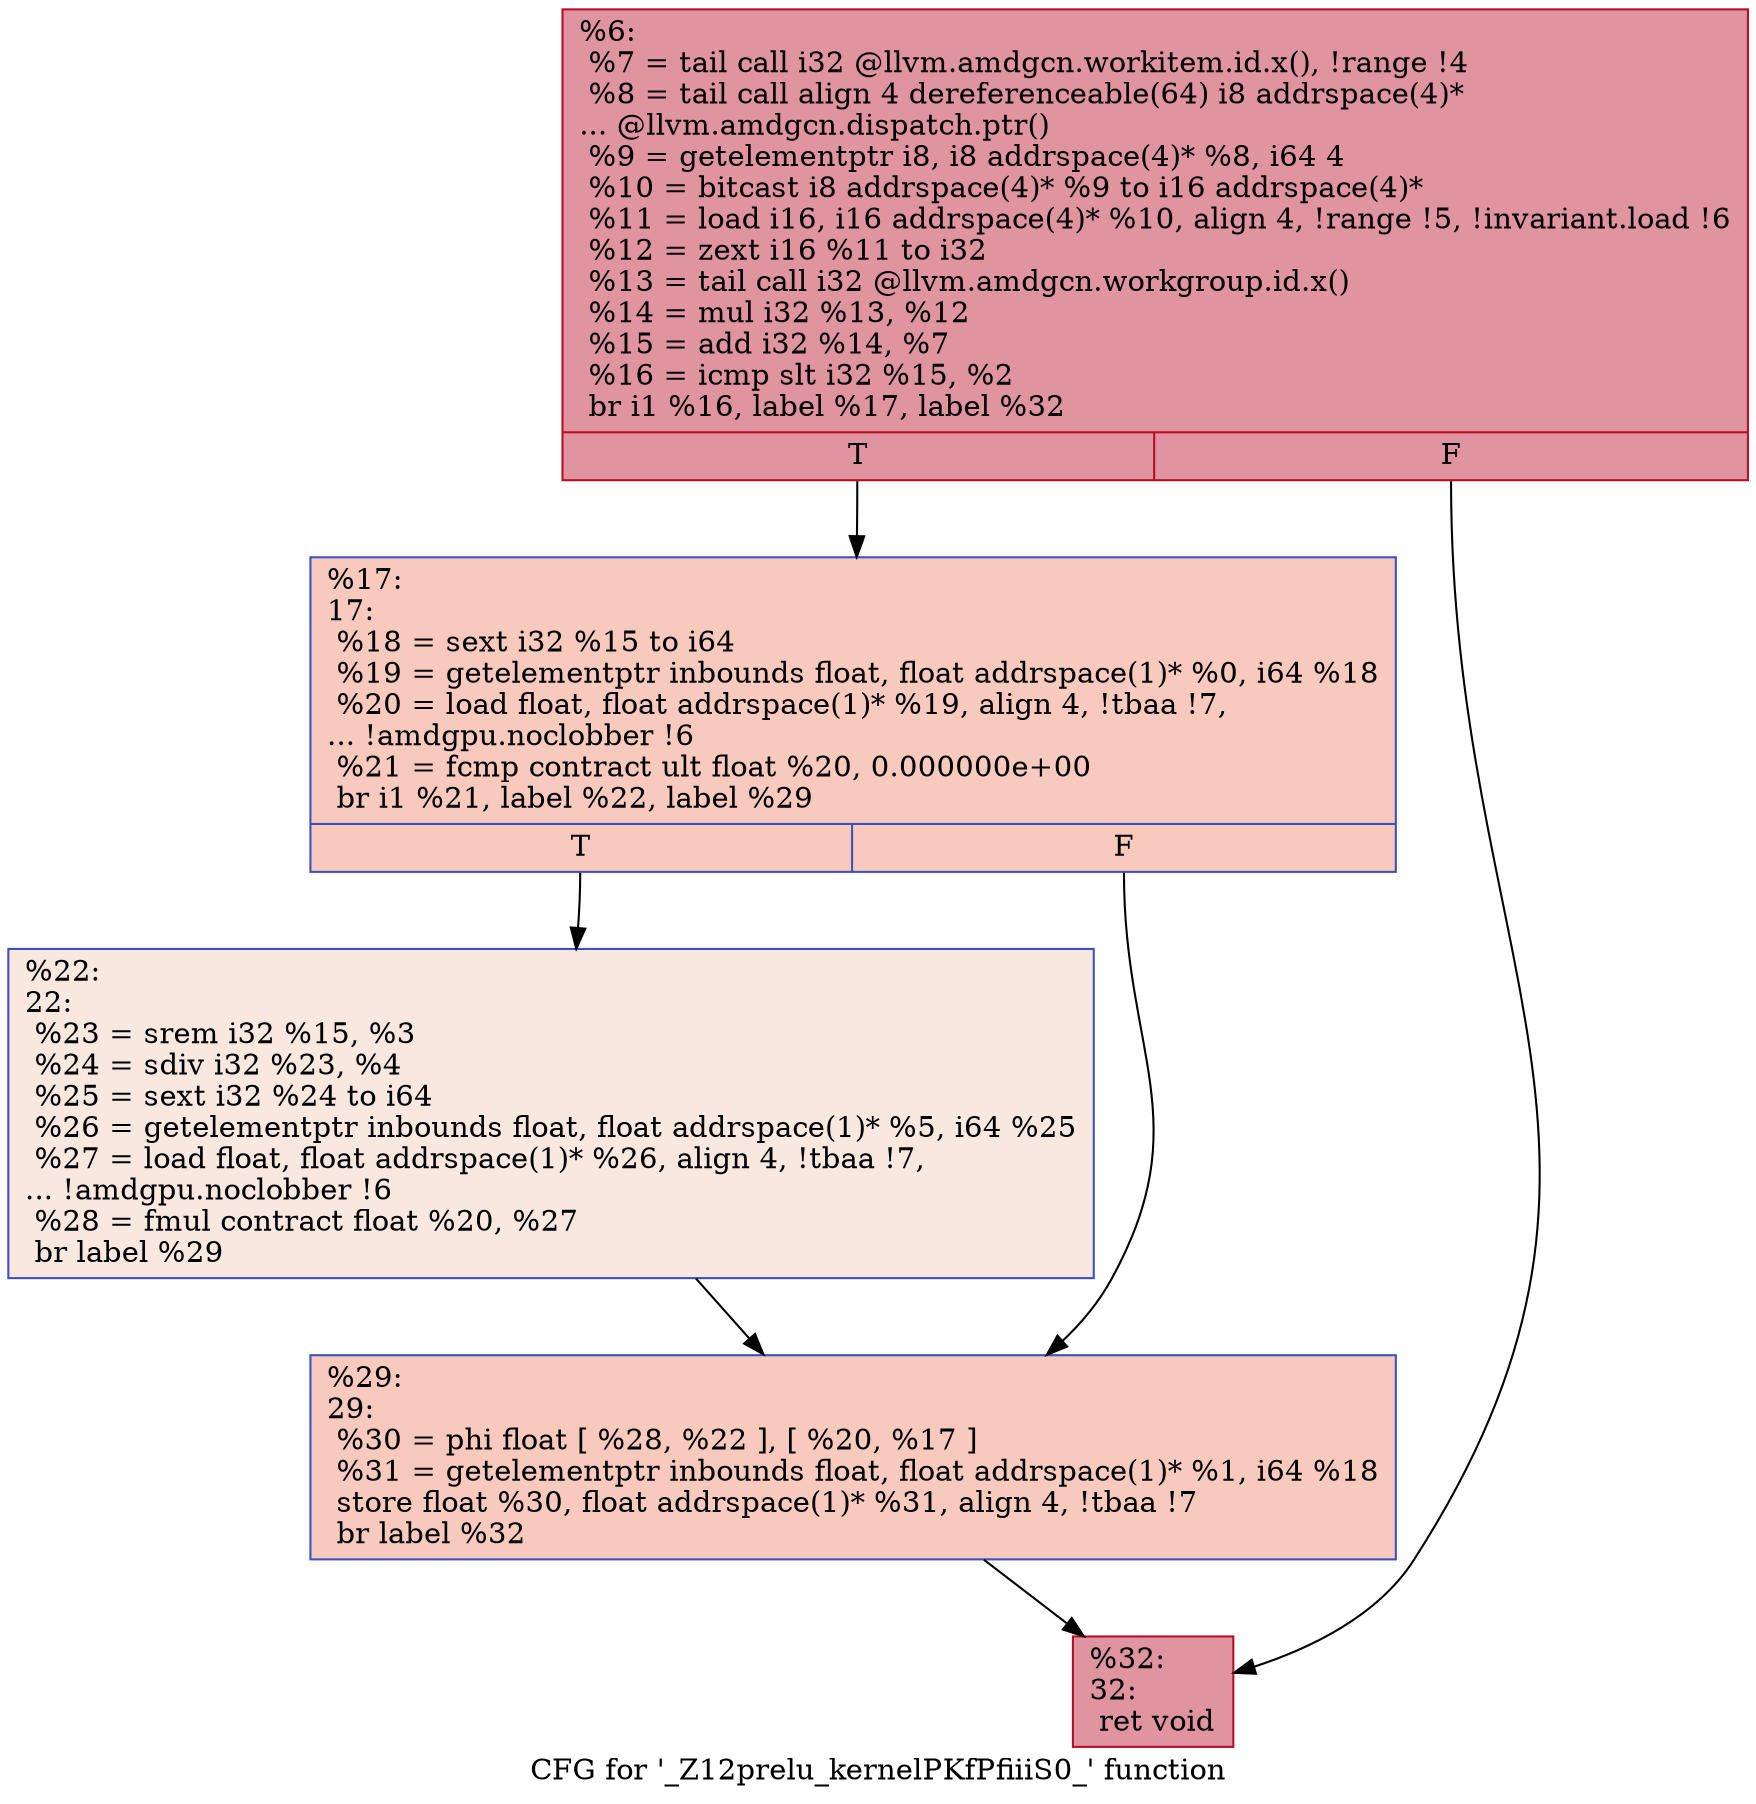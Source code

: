 digraph "CFG for '_Z12prelu_kernelPKfPfiiiS0_' function" {
	label="CFG for '_Z12prelu_kernelPKfPfiiiS0_' function";

	Node0x4950340 [shape=record,color="#b70d28ff", style=filled, fillcolor="#b70d2870",label="{%6:\l  %7 = tail call i32 @llvm.amdgcn.workitem.id.x(), !range !4\l  %8 = tail call align 4 dereferenceable(64) i8 addrspace(4)*\l... @llvm.amdgcn.dispatch.ptr()\l  %9 = getelementptr i8, i8 addrspace(4)* %8, i64 4\l  %10 = bitcast i8 addrspace(4)* %9 to i16 addrspace(4)*\l  %11 = load i16, i16 addrspace(4)* %10, align 4, !range !5, !invariant.load !6\l  %12 = zext i16 %11 to i32\l  %13 = tail call i32 @llvm.amdgcn.workgroup.id.x()\l  %14 = mul i32 %13, %12\l  %15 = add i32 %14, %7\l  %16 = icmp slt i32 %15, %2\l  br i1 %16, label %17, label %32\l|{<s0>T|<s1>F}}"];
	Node0x4950340:s0 -> Node0x49512d0;
	Node0x4950340:s1 -> Node0x49522f0;
	Node0x49512d0 [shape=record,color="#3d50c3ff", style=filled, fillcolor="#ef886b70",label="{%17:\l17:                                               \l  %18 = sext i32 %15 to i64\l  %19 = getelementptr inbounds float, float addrspace(1)* %0, i64 %18\l  %20 = load float, float addrspace(1)* %19, align 4, !tbaa !7,\l... !amdgpu.noclobber !6\l  %21 = fcmp contract ult float %20, 0.000000e+00\l  br i1 %21, label %22, label %29\l|{<s0>T|<s1>F}}"];
	Node0x49512d0:s0 -> Node0x4953850;
	Node0x49512d0:s1 -> Node0x49538e0;
	Node0x4953850 [shape=record,color="#3d50c3ff", style=filled, fillcolor="#f1ccb870",label="{%22:\l22:                                               \l  %23 = srem i32 %15, %3\l  %24 = sdiv i32 %23, %4\l  %25 = sext i32 %24 to i64\l  %26 = getelementptr inbounds float, float addrspace(1)* %5, i64 %25\l  %27 = load float, float addrspace(1)* %26, align 4, !tbaa !7,\l... !amdgpu.noclobber !6\l  %28 = fmul contract float %20, %27\l  br label %29\l}"];
	Node0x4953850 -> Node0x49538e0;
	Node0x49538e0 [shape=record,color="#3d50c3ff", style=filled, fillcolor="#ef886b70",label="{%29:\l29:                                               \l  %30 = phi float [ %28, %22 ], [ %20, %17 ]\l  %31 = getelementptr inbounds float, float addrspace(1)* %1, i64 %18\l  store float %30, float addrspace(1)* %31, align 4, !tbaa !7\l  br label %32\l}"];
	Node0x49538e0 -> Node0x49522f0;
	Node0x49522f0 [shape=record,color="#b70d28ff", style=filled, fillcolor="#b70d2870",label="{%32:\l32:                                               \l  ret void\l}"];
}
